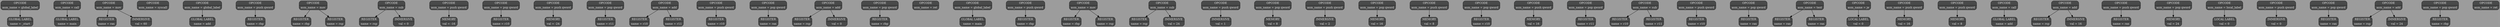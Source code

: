 digraph G{
nodesep=1;
ranksep=0.5;
rankdir=HR;
node[style=filled, color="#0a0a0a", fillcolor="#494a4a",fontcolor="#e6e6e6", fontsize=14];
edge[color="#000000", fontsize=12, penwidth=1, fontcolor = "#49006a"];
bgcolor="#9c9c9c";
elem0x55d8895d0310[shape="Mrecord", label= "{OPCODE | asm_name = global_label}"];
elem0x55d8895d0318[shape="Mrecord", label= "{GLOBAL LABEL | name = _start}"];
elem0x55d8895d0310->elem0x55d8895d0318;elem0x55d8895d0338[shape="Mrecord", label= "{OPCODE | asm_name = call}"];
elem0x55d8895d0340[shape="Mrecord", label= "{GLOBAL LABEL | name = main}"];
elem0x55d8895d0338->elem0x55d8895d0340;elem0x55d8895d0360[shape="Mrecord", label= "{OPCODE | asm_name = mov}"];
elem0x55d8895d0368[shape="Mrecord", label= "{REGISTER | name = rax}"];
elem0x55d8895d0360->elem0x55d8895d0368;elem0x55d8895d0378[shape="Mrecord", label= "{IMMERSIVE | val = 60}"];
elem0x55d8895d0360->elem0x55d8895d0378;elem0x55d8895d0388[shape="Mrecord", label= "{OPCODE | asm_name = syscall}"];
elem0x55d8895d03b0[shape="Mrecord", label= "{OPCODE | asm_name = global_label}"];
elem0x55d8895d03b8[shape="Mrecord", label= "{GLOBAL LABEL | name = add}"];
elem0x55d8895d03b0->elem0x55d8895d03b8;elem0x55d8895d03d8[shape="Mrecord", label= "{OPCODE | asm_name = push qword}"];
elem0x55d8895d03e0[shape="Mrecord", label= "{REGISTER | name = rbp}"];
elem0x55d8895d03d8->elem0x55d8895d03e0;elem0x55d8895d0400[shape="Mrecord", label= "{OPCODE | asm_name = mov}"];
elem0x55d8895d0408[shape="Mrecord", label= "{REGISTER | name = rbp}"];
elem0x55d8895d0400->elem0x55d8895d0408;elem0x55d8895d0418[shape="Mrecord", label= "{REGISTER | name = rsp}"];
elem0x55d8895d0400->elem0x55d8895d0418;elem0x55d8895d0428[shape="Mrecord", label= "{OPCODE | asm_name = sub}"];
elem0x55d8895d0430[shape="Mrecord", label= "{REGISTER | name = rsp}"];
elem0x55d8895d0428->elem0x55d8895d0430;elem0x55d8895d0440[shape="Mrecord", label= "{IMMERSIVE | val = 0}"];
elem0x55d8895d0428->elem0x55d8895d0440;elem0x55d8895d0450[shape="Mrecord", label= "{OPCODE | asm_name = push qword}"];
elem0x55d8895d0458[shape="Mrecord", label= "{MEMORY | val = -16}"];
elem0x55d8895d0450->elem0x55d8895d0458;elem0x55d8895d0478[shape="Mrecord", label= "{OPCODE | asm_name = pop qword}"];
elem0x55d8895d0480[shape="Mrecord", label= "{REGISTER | name = r10}"];
elem0x55d8895d0478->elem0x55d8895d0480;elem0x55d8895d04a0[shape="Mrecord", label= "{OPCODE | asm_name = push qword}"];
elem0x55d8895d04a8[shape="Mrecord", label= "{MEMORY | val = -24}"];
elem0x55d8895d04a0->elem0x55d8895d04a8;elem0x55d8895d04c8[shape="Mrecord", label= "{OPCODE | asm_name = pop qword}"];
elem0x55d8895d04d0[shape="Mrecord", label= "{REGISTER | name = r11}"];
elem0x55d8895d04c8->elem0x55d8895d04d0;elem0x55d8895d04f0[shape="Mrecord", label= "{OPCODE | asm_name = add}"];
elem0x55d8895d04f8[shape="Mrecord", label= "{REGISTER | name = r10}"];
elem0x55d8895d04f0->elem0x55d8895d04f8;elem0x55d8895d0508[shape="Mrecord", label= "{REGISTER | name = r11}"];
elem0x55d8895d04f0->elem0x55d8895d0508;elem0x55d8895d0518[shape="Mrecord", label= "{OPCODE | asm_name = push qword}"];
elem0x55d8895d0520[shape="Mrecord", label= "{REGISTER | name = r10}"];
elem0x55d8895d0518->elem0x55d8895d0520;elem0x55d8895d0540[shape="Mrecord", label= "{OPCODE | asm_name = pop qword}"];
elem0x55d8895d0548[shape="Mrecord", label= "{REGISTER | name = rax}"];
elem0x55d8895d0540->elem0x55d8895d0548;elem0x55d8895d0568[shape="Mrecord", label= "{OPCODE | asm_name = add}"];
elem0x55d8895d0570[shape="Mrecord", label= "{REGISTER | name = rsp}"];
elem0x55d8895d0568->elem0x55d8895d0570;elem0x55d8895d0580[shape="Mrecord", label= "{IMMERSIVE | val = 0}"];
elem0x55d8895d0568->elem0x55d8895d0580;elem0x55d8895d0590[shape="Mrecord", label= "{OPCODE | asm_name = pop qword}"];
elem0x55d8895d0598[shape="Mrecord", label= "{REGISTER | name = rbp}"];
elem0x55d8895d0590->elem0x55d8895d0598;elem0x55d8895d05b8[shape="Mrecord", label= "{OPCODE | asm_name = ret}"];
elem0x55d8895d05e0[shape="Mrecord", label= "{OPCODE | asm_name = global_label}"];
elem0x55d8895d05e8[shape="Mrecord", label= "{GLOBAL LABEL | name = main}"];
elem0x55d8895d05e0->elem0x55d8895d05e8;elem0x55d8895d0608[shape="Mrecord", label= "{OPCODE | asm_name = push qword}"];
elem0x55d8895d0610[shape="Mrecord", label= "{REGISTER | name = rbp}"];
elem0x55d8895d0608->elem0x55d8895d0610;elem0x55d8895d0630[shape="Mrecord", label= "{OPCODE | asm_name = mov}"];
elem0x55d8895d0638[shape="Mrecord", label= "{REGISTER | name = rbp}"];
elem0x55d8895d0630->elem0x55d8895d0638;elem0x55d8895d0648[shape="Mrecord", label= "{REGISTER | name = rsp}"];
elem0x55d8895d0630->elem0x55d8895d0648;elem0x55d8895d0658[shape="Mrecord", label= "{OPCODE | asm_name = sub}"];
elem0x55d8895d0660[shape="Mrecord", label= "{REGISTER | name = rsp}"];
elem0x55d8895d0658->elem0x55d8895d0660;elem0x55d8895d0670[shape="Mrecord", label= "{IMMERSIVE | val = 24}"];
elem0x55d8895d0658->elem0x55d8895d0670;elem0x55d8895d0680[shape="Mrecord", label= "{OPCODE | asm_name = push qword}"];
elem0x55d8895d0688[shape="Mrecord", label= "{IMMERSIVE | val = 1}"];
elem0x55d8895d0680->elem0x55d8895d0688;elem0x55d8895d06a8[shape="Mrecord", label= "{OPCODE | asm_name = pop qword}"];
elem0x55d8895d06b0[shape="Mrecord", label= "{MEMORY | val = 8}"];
elem0x55d8895d06a8->elem0x55d8895d06b0;elem0x55d8895d06d0[shape="Mrecord", label= "{OPCODE | asm_name = push qword}"];
elem0x55d8895d06d8[shape="Mrecord", label= "{IMMERSIVE | val = 2}"];
elem0x55d8895d06d0->elem0x55d8895d06d8;elem0x55d8895d06f8[shape="Mrecord", label= "{OPCODE | asm_name = pop qword}"];
elem0x55d8895d0700[shape="Mrecord", label= "{MEMORY | val = 16}"];
elem0x55d8895d06f8->elem0x55d8895d0700;elem0x55d8895d0720[shape="Mrecord", label= "{OPCODE | asm_name = push qword}"];
elem0x55d8895d0728[shape="Mrecord", label= "{MEMORY | val = 8}"];
elem0x55d8895d0720->elem0x55d8895d0728;elem0x55d8895d0748[shape="Mrecord", label= "{OPCODE | asm_name = pop qword}"];
elem0x55d8895d0750[shape="Mrecord", label= "{REGISTER | name = r10}"];
elem0x55d8895d0748->elem0x55d8895d0750;elem0x55d8895d0770[shape="Mrecord", label= "{OPCODE | asm_name = push qword}"];
elem0x55d8895d0778[shape="Mrecord", label= "{MEMORY | val = 16}"];
elem0x55d8895d0770->elem0x55d8895d0778;elem0x55d8895d0798[shape="Mrecord", label= "{OPCODE | asm_name = pop qword}"];
elem0x55d8895d07a0[shape="Mrecord", label= "{REGISTER | name = r11}"];
elem0x55d8895d0798->elem0x55d8895d07a0;elem0x55d8895d07c0[shape="Mrecord", label= "{OPCODE | asm_name = sub}"];
elem0x55d8895d07c8[shape="Mrecord", label= "{REGISTER | name = r10}"];
elem0x55d8895d07c0->elem0x55d8895d07c8;elem0x55d8895d07d8[shape="Mrecord", label= "{REGISTER | name = r11}"];
elem0x55d8895d07c0->elem0x55d8895d07d8;elem0x55d8895d07e8[shape="Mrecord", label= "{OPCODE | asm_name = push qword}"];
elem0x55d8895d07f0[shape="Mrecord", label= "{REGISTER | name = r10}"];
elem0x55d8895d07e8->elem0x55d8895d07f0;elem0x55d8895d0810[shape="Mrecord", label= "{OPCODE | asm_name = pop qword}"];
elem0x55d8895d0818[shape="Mrecord", label= "{REGISTER | name = rax}"];
elem0x55d8895d0810->elem0x55d8895d0818;elem0x55d8895d0838[shape="Mrecord", label= "{OPCODE | asm_name = test}"];
elem0x55d8895d0840[shape="Mrecord", label= "{REGISTER | name = rax}"];
elem0x55d8895d0838->elem0x55d8895d0840;elem0x55d8895d0850[shape="Mrecord", label= "{REGISTER | name = rax}"];
elem0x55d8895d0838->elem0x55d8895d0850;elem0x55d8895d0860[shape="Mrecord", label= "{OPCODE | asm_name = je}"];
elem0x55d8895d0868[shape="Mrecord", label= "{LOCAL LABEL | val = 0}"];
elem0x55d8895d0860->elem0x55d8895d0868;elem0x55d8895d0888[shape="Mrecord", label= "{OPCODE | asm_name = push qword}"];
elem0x55d8895d0890[shape="Mrecord", label= "{MEMORY | val = 16}"];
elem0x55d8895d0888->elem0x55d8895d0890;elem0x55d8895d08b0[shape="Mrecord", label= "{OPCODE | asm_name = push qword}"];
elem0x55d8895d08b8[shape="Mrecord", label= "{MEMORY | val = 8}"];
elem0x55d8895d08b0->elem0x55d8895d08b8;elem0x55d8895d08d8[shape="Mrecord", label= "{OPCODE | asm_name = call}"];
elem0x55d8895d08e0[shape="Mrecord", label= "{GLOBAL LABEL | name = add}"];
elem0x55d8895d08d8->elem0x55d8895d08e0;elem0x55d8895d0900[shape="Mrecord", label= "{OPCODE | asm_name = add}"];
elem0x55d8895d0908[shape="Mrecord", label= "{REGISTER | name = rsp}"];
elem0x55d8895d0900->elem0x55d8895d0908;elem0x55d8895d0918[shape="Mrecord", label= "{IMMERSIVE | val = 16}"];
elem0x55d8895d0900->elem0x55d8895d0918;elem0x55d8895d0928[shape="Mrecord", label= "{OPCODE | asm_name = push qword}"];
elem0x55d8895d0930[shape="Mrecord", label= "{REGISTER | name = rax}"];
elem0x55d8895d0928->elem0x55d8895d0930;elem0x55d8895d0950[shape="Mrecord", label= "{OPCODE | asm_name = pop qword}"];
elem0x55d8895d0958[shape="Mrecord", label= "{MEMORY | val = 24}"];
elem0x55d8895d0950->elem0x55d8895d0958;elem0x55d8895d0978[shape="Mrecord", label= "{OPCODE | asm_name = local_label}"];
elem0x55d8895d0980[shape="Mrecord", label= "{LOCAL LABEL | val = 0}"];
elem0x55d8895d0978->elem0x55d8895d0980;elem0x55d8895d09a0[shape="Mrecord", label= "{OPCODE | asm_name = push qword}"];
elem0x55d8895d09a8[shape="Mrecord", label= "{IMMERSIVE | val = 0}"];
elem0x55d8895d09a0->elem0x55d8895d09a8;elem0x55d8895d09c8[shape="Mrecord", label= "{OPCODE | asm_name = pop qword}"];
elem0x55d8895d09d0[shape="Mrecord", label= "{REGISTER | name = rax}"];
elem0x55d8895d09c8->elem0x55d8895d09d0;elem0x55d8895d09f0[shape="Mrecord", label= "{OPCODE | asm_name = add}"];
elem0x55d8895d09f8[shape="Mrecord", label= "{REGISTER | name = rsp}"];
elem0x55d8895d09f0->elem0x55d8895d09f8;elem0x55d8895d0a08[shape="Mrecord", label= "{IMMERSIVE | val = 24}"];
elem0x55d8895d09f0->elem0x55d8895d0a08;elem0x55d8895d0a18[shape="Mrecord", label= "{OPCODE | asm_name = pop qword}"];
elem0x55d8895d0a20[shape="Mrecord", label= "{REGISTER | name = rbp}"];
elem0x55d8895d0a18->elem0x55d8895d0a20;elem0x55d8895d0a40[shape="Mrecord", label= "{OPCODE | asm_name = ret}"];
}
